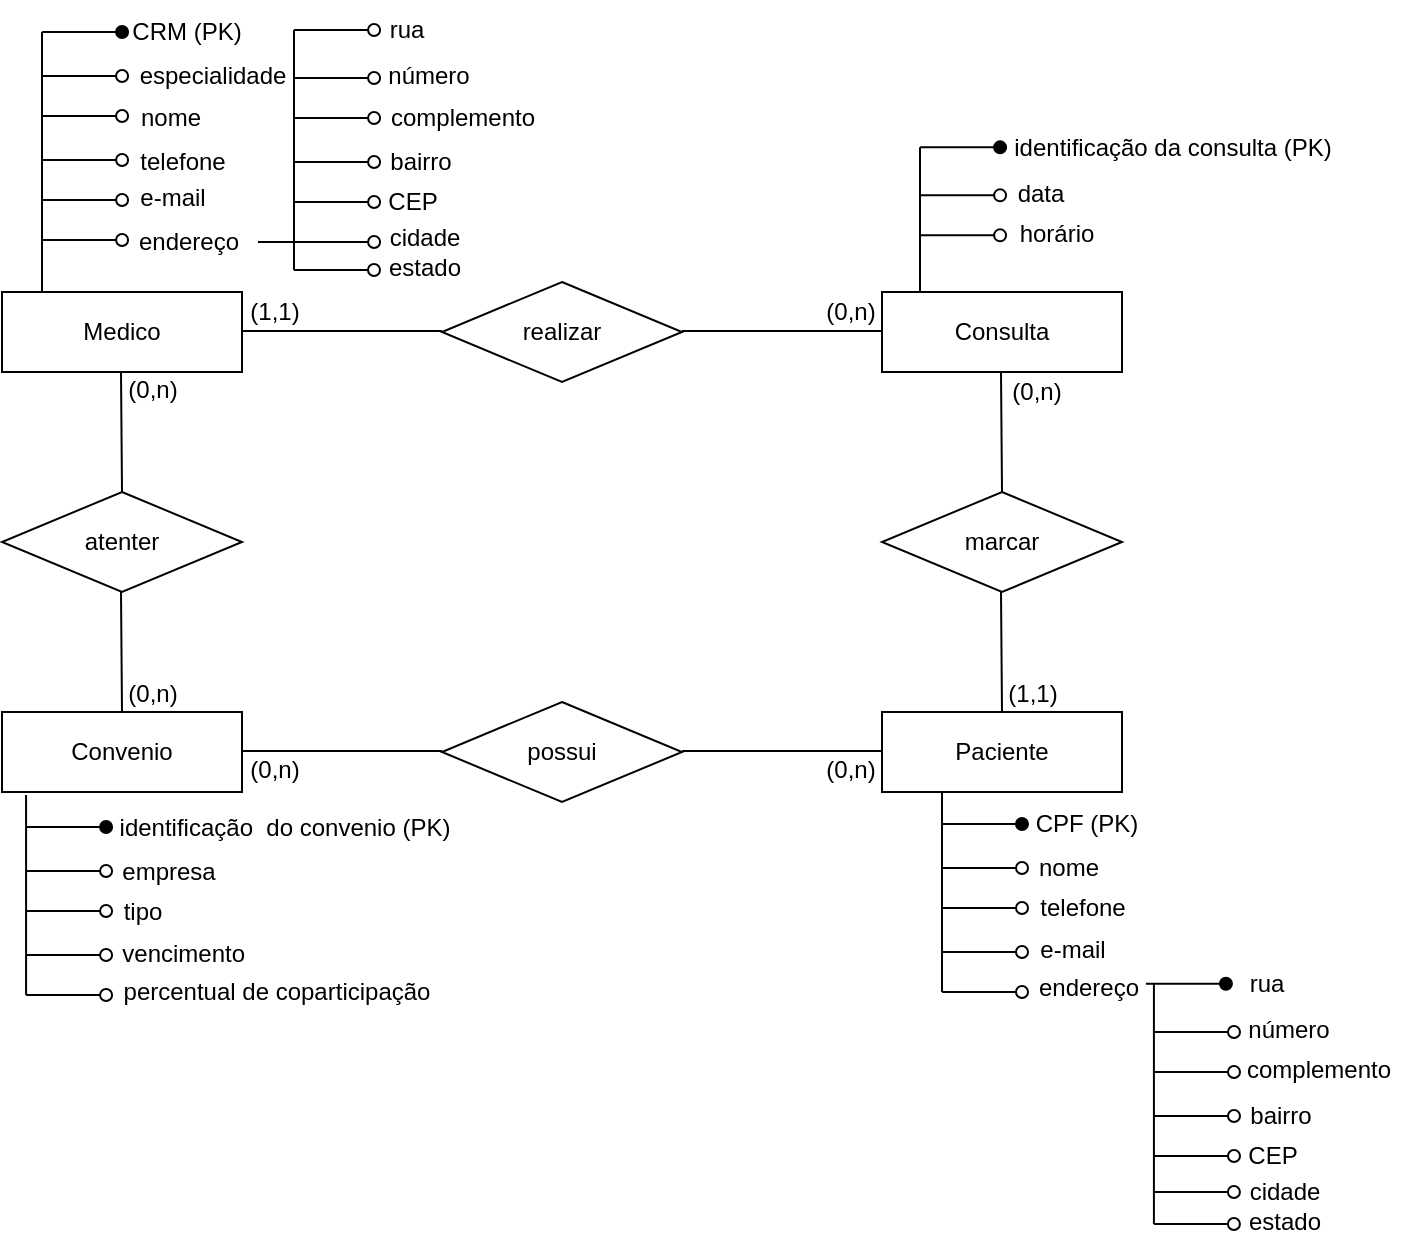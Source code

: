 <mxfile version="24.7.8">
  <diagram name="Página-1" id="bfxUe2o_Z46STegCqssy">
    <mxGraphModel dx="1008" dy="547" grid="1" gridSize="10" guides="1" tooltips="1" connect="1" arrows="1" fold="1" page="1" pageScale="1" pageWidth="827" pageHeight="1169" math="0" shadow="0">
      <root>
        <mxCell id="0" />
        <mxCell id="1" parent="0" />
        <mxCell id="PICA7tcWs6j3xRz3gB3K-1" value="Medico" style="rounded=0;whiteSpace=wrap;html=1;labelBackgroundColor=none;" vertex="1" parent="1">
          <mxGeometry x="270" y="418" width="120" height="40" as="geometry" />
        </mxCell>
        <mxCell id="PICA7tcWs6j3xRz3gB3K-2" value="Consulta" style="rounded=0;whiteSpace=wrap;html=1;labelBackgroundColor=none;" vertex="1" parent="1">
          <mxGeometry x="710" y="418" width="120" height="40" as="geometry" />
        </mxCell>
        <mxCell id="PICA7tcWs6j3xRz3gB3K-3" value="Paciente" style="rounded=0;whiteSpace=wrap;html=1;labelBackgroundColor=none;" vertex="1" parent="1">
          <mxGeometry x="710" y="628" width="120" height="40" as="geometry" />
        </mxCell>
        <mxCell id="PICA7tcWs6j3xRz3gB3K-4" value="Convenio" style="rounded=0;whiteSpace=wrap;html=1;labelBackgroundColor=none;" vertex="1" parent="1">
          <mxGeometry x="270" y="628" width="120" height="40" as="geometry" />
        </mxCell>
        <mxCell id="PICA7tcWs6j3xRz3gB3K-5" value="realizar" style="rhombus;whiteSpace=wrap;html=1;labelBackgroundColor=none;" vertex="1" parent="1">
          <mxGeometry x="490" y="413" width="120" height="50" as="geometry" />
        </mxCell>
        <mxCell id="PICA7tcWs6j3xRz3gB3K-6" value="marcar" style="rhombus;whiteSpace=wrap;html=1;labelBackgroundColor=none;" vertex="1" parent="1">
          <mxGeometry x="710" y="518" width="120" height="50" as="geometry" />
        </mxCell>
        <mxCell id="PICA7tcWs6j3xRz3gB3K-7" value="possui" style="rhombus;whiteSpace=wrap;html=1;labelBackgroundColor=none;" vertex="1" parent="1">
          <mxGeometry x="490" y="623" width="120" height="50" as="geometry" />
        </mxCell>
        <mxCell id="PICA7tcWs6j3xRz3gB3K-8" value="" style="endArrow=none;html=1;rounded=0;labelBackgroundColor=none;fontColor=default;" edge="1" parent="1">
          <mxGeometry width="50" height="50" relative="1" as="geometry">
            <mxPoint x="390" y="437.5" as="sourcePoint" />
            <mxPoint x="490" y="437.5" as="targetPoint" />
          </mxGeometry>
        </mxCell>
        <mxCell id="PICA7tcWs6j3xRz3gB3K-10" value="" style="endArrow=none;html=1;rounded=0;labelBackgroundColor=none;fontColor=default;" edge="1" parent="1">
          <mxGeometry width="50" height="50" relative="1" as="geometry">
            <mxPoint x="610" y="437.5" as="sourcePoint" />
            <mxPoint x="710" y="437.5" as="targetPoint" />
          </mxGeometry>
        </mxCell>
        <mxCell id="PICA7tcWs6j3xRz3gB3K-11" value="" style="endArrow=none;html=1;rounded=0;labelBackgroundColor=none;fontColor=default;" edge="1" parent="1">
          <mxGeometry width="50" height="50" relative="1" as="geometry">
            <mxPoint x="769.5" y="458" as="sourcePoint" />
            <mxPoint x="770" y="518" as="targetPoint" />
          </mxGeometry>
        </mxCell>
        <mxCell id="PICA7tcWs6j3xRz3gB3K-13" value="" style="endArrow=none;html=1;rounded=0;labelBackgroundColor=none;fontColor=default;" edge="1" parent="1">
          <mxGeometry width="50" height="50" relative="1" as="geometry">
            <mxPoint x="769.5" y="568" as="sourcePoint" />
            <mxPoint x="770" y="628" as="targetPoint" />
          </mxGeometry>
        </mxCell>
        <mxCell id="PICA7tcWs6j3xRz3gB3K-17" value="atenter" style="rhombus;whiteSpace=wrap;html=1;labelBackgroundColor=none;" vertex="1" parent="1">
          <mxGeometry x="270" y="518" width="120" height="50" as="geometry" />
        </mxCell>
        <mxCell id="PICA7tcWs6j3xRz3gB3K-18" value="" style="endArrow=none;html=1;rounded=0;labelBackgroundColor=none;fontColor=default;" edge="1" parent="1">
          <mxGeometry width="50" height="50" relative="1" as="geometry">
            <mxPoint x="329.5" y="458" as="sourcePoint" />
            <mxPoint x="330" y="518" as="targetPoint" />
          </mxGeometry>
        </mxCell>
        <mxCell id="PICA7tcWs6j3xRz3gB3K-19" value="" style="endArrow=none;html=1;rounded=0;labelBackgroundColor=none;fontColor=default;" edge="1" parent="1">
          <mxGeometry width="50" height="50" relative="1" as="geometry">
            <mxPoint x="329.5" y="568" as="sourcePoint" />
            <mxPoint x="330" y="628" as="targetPoint" />
          </mxGeometry>
        </mxCell>
        <mxCell id="PICA7tcWs6j3xRz3gB3K-20" value="" style="endArrow=none;html=1;rounded=0;labelBackgroundColor=none;fontColor=default;" edge="1" parent="1">
          <mxGeometry width="50" height="50" relative="1" as="geometry">
            <mxPoint x="390" y="647.5" as="sourcePoint" />
            <mxPoint x="490" y="647.5" as="targetPoint" />
          </mxGeometry>
        </mxCell>
        <mxCell id="PICA7tcWs6j3xRz3gB3K-21" value="" style="endArrow=none;html=1;rounded=0;labelBackgroundColor=none;fontColor=default;" edge="1" parent="1">
          <mxGeometry width="50" height="50" relative="1" as="geometry">
            <mxPoint x="610" y="647.5" as="sourcePoint" />
            <mxPoint x="710" y="647.5" as="targetPoint" />
          </mxGeometry>
        </mxCell>
        <mxCell id="PICA7tcWs6j3xRz3gB3K-22" value="" style="endArrow=oval;html=1;rounded=0;startArrow=none;startFill=0;endFill=1;" edge="1" parent="1">
          <mxGeometry width="50" height="50" relative="1" as="geometry">
            <mxPoint x="290.04" y="288" as="sourcePoint" />
            <mxPoint x="330.04" y="288" as="targetPoint" />
          </mxGeometry>
        </mxCell>
        <mxCell id="PICA7tcWs6j3xRz3gB3K-23" value="" style="endArrow=oval;html=1;rounded=0;startArrow=none;startFill=0;endFill=0;" edge="1" parent="1">
          <mxGeometry width="50" height="50" relative="1" as="geometry">
            <mxPoint x="290.04" y="310" as="sourcePoint" />
            <mxPoint x="330.04" y="310" as="targetPoint" />
          </mxGeometry>
        </mxCell>
        <mxCell id="PICA7tcWs6j3xRz3gB3K-24" value="" style="endArrow=oval;html=1;rounded=0;startArrow=none;startFill=0;endFill=0;" edge="1" parent="1">
          <mxGeometry width="50" height="50" relative="1" as="geometry">
            <mxPoint x="290.04" y="330" as="sourcePoint" />
            <mxPoint x="330.04" y="330" as="targetPoint" />
          </mxGeometry>
        </mxCell>
        <mxCell id="PICA7tcWs6j3xRz3gB3K-25" value="" style="endArrow=oval;html=1;rounded=0;startArrow=none;startFill=0;endFill=0;" edge="1" parent="1">
          <mxGeometry width="50" height="50" relative="1" as="geometry">
            <mxPoint x="290.04" y="352" as="sourcePoint" />
            <mxPoint x="330.04" y="352" as="targetPoint" />
          </mxGeometry>
        </mxCell>
        <mxCell id="PICA7tcWs6j3xRz3gB3K-26" value="" style="endArrow=oval;html=1;rounded=0;startArrow=none;startFill=0;endFill=0;" edge="1" parent="1">
          <mxGeometry width="50" height="50" relative="1" as="geometry">
            <mxPoint x="290.04" y="372" as="sourcePoint" />
            <mxPoint x="330.04" y="372" as="targetPoint" />
          </mxGeometry>
        </mxCell>
        <mxCell id="PICA7tcWs6j3xRz3gB3K-27" value="" style="endArrow=oval;html=1;rounded=0;startArrow=none;startFill=0;endFill=0;" edge="1" parent="1">
          <mxGeometry width="50" height="50" relative="1" as="geometry">
            <mxPoint x="290.04" y="392" as="sourcePoint" />
            <mxPoint x="330.04" y="392" as="targetPoint" />
          </mxGeometry>
        </mxCell>
        <mxCell id="PICA7tcWs6j3xRz3gB3K-28" value="" style="endArrow=none;html=1;rounded=0;exitX=0.333;exitY=0;exitDx=0;exitDy=0;exitPerimeter=0;" edge="1" parent="1">
          <mxGeometry width="50" height="50" relative="1" as="geometry">
            <mxPoint x="290" y="418" as="sourcePoint" />
            <mxPoint x="290" y="288" as="targetPoint" />
          </mxGeometry>
        </mxCell>
        <mxCell id="PICA7tcWs6j3xRz3gB3K-29" value="CRM (PK)" style="text;html=1;align=center;verticalAlign=middle;resizable=0;points=[];autosize=1;strokeColor=none;fillColor=none;" vertex="1" parent="1">
          <mxGeometry x="322.04" y="273" width="80" height="30" as="geometry" />
        </mxCell>
        <mxCell id="PICA7tcWs6j3xRz3gB3K-30" value="especialidade" style="text;html=1;align=center;verticalAlign=middle;resizable=0;points=[];autosize=1;strokeColor=none;fillColor=none;" vertex="1" parent="1">
          <mxGeometry x="325.04" y="295" width="100" height="30" as="geometry" />
        </mxCell>
        <mxCell id="PICA7tcWs6j3xRz3gB3K-31" value="nome" style="text;html=1;align=center;verticalAlign=middle;resizable=0;points=[];autosize=1;strokeColor=none;fillColor=none;" vertex="1" parent="1">
          <mxGeometry x="329.04" y="316" width="50" height="30" as="geometry" />
        </mxCell>
        <mxCell id="PICA7tcWs6j3xRz3gB3K-32" value="telefone" style="text;html=1;align=center;verticalAlign=middle;resizable=0;points=[];autosize=1;strokeColor=none;fillColor=none;" vertex="1" parent="1">
          <mxGeometry x="325" y="338" width="70" height="30" as="geometry" />
        </mxCell>
        <mxCell id="PICA7tcWs6j3xRz3gB3K-33" value="e-mail" style="text;html=1;align=center;verticalAlign=middle;resizable=0;points=[];autosize=1;strokeColor=none;fillColor=none;" vertex="1" parent="1">
          <mxGeometry x="325.04" y="356" width="60" height="30" as="geometry" />
        </mxCell>
        <mxCell id="PICA7tcWs6j3xRz3gB3K-34" value="endereço" style="text;html=1;align=center;verticalAlign=middle;resizable=0;points=[];autosize=1;strokeColor=none;fillColor=none;" vertex="1" parent="1">
          <mxGeometry x="328" y="378" width="70" height="30" as="geometry" />
        </mxCell>
        <mxCell id="PICA7tcWs6j3xRz3gB3K-35" value="" style="endArrow=oval;html=1;rounded=0;startArrow=none;startFill=0;endFill=0;" edge="1" parent="1">
          <mxGeometry width="50" height="50" relative="1" as="geometry">
            <mxPoint x="416.04" y="287" as="sourcePoint" />
            <mxPoint x="456.04" y="287" as="targetPoint" />
          </mxGeometry>
        </mxCell>
        <mxCell id="PICA7tcWs6j3xRz3gB3K-36" value="" style="endArrow=oval;html=1;rounded=0;startArrow=none;startFill=0;endFill=0;" edge="1" parent="1">
          <mxGeometry width="50" height="50" relative="1" as="geometry">
            <mxPoint x="416.04" y="311" as="sourcePoint" />
            <mxPoint x="456.04" y="311" as="targetPoint" />
          </mxGeometry>
        </mxCell>
        <mxCell id="PICA7tcWs6j3xRz3gB3K-37" value="" style="endArrow=oval;html=1;rounded=0;startArrow=none;startFill=0;endFill=0;" edge="1" parent="1">
          <mxGeometry width="50" height="50" relative="1" as="geometry">
            <mxPoint x="416.04" y="331" as="sourcePoint" />
            <mxPoint x="456.04" y="331" as="targetPoint" />
          </mxGeometry>
        </mxCell>
        <mxCell id="PICA7tcWs6j3xRz3gB3K-38" value="" style="endArrow=oval;html=1;rounded=0;startArrow=none;startFill=0;endFill=0;" edge="1" parent="1">
          <mxGeometry width="50" height="50" relative="1" as="geometry">
            <mxPoint x="416.04" y="353" as="sourcePoint" />
            <mxPoint x="456.04" y="353" as="targetPoint" />
          </mxGeometry>
        </mxCell>
        <mxCell id="PICA7tcWs6j3xRz3gB3K-39" value="" style="endArrow=oval;html=1;rounded=0;startArrow=none;startFill=0;endFill=0;" edge="1" parent="1">
          <mxGeometry width="50" height="50" relative="1" as="geometry">
            <mxPoint x="416.04" y="373" as="sourcePoint" />
            <mxPoint x="456.04" y="373" as="targetPoint" />
          </mxGeometry>
        </mxCell>
        <mxCell id="PICA7tcWs6j3xRz3gB3K-40" value="" style="endArrow=oval;html=1;rounded=0;startArrow=none;startFill=0;endFill=0;" edge="1" parent="1" source="PICA7tcWs6j3xRz3gB3K-34">
          <mxGeometry width="50" height="50" relative="1" as="geometry">
            <mxPoint x="416.04" y="393" as="sourcePoint" />
            <mxPoint x="456.04" y="393" as="targetPoint" />
          </mxGeometry>
        </mxCell>
        <mxCell id="PICA7tcWs6j3xRz3gB3K-41" value="" style="endArrow=none;html=1;rounded=0;" edge="1" parent="1">
          <mxGeometry width="50" height="50" relative="1" as="geometry">
            <mxPoint x="416" y="407" as="sourcePoint" />
            <mxPoint x="416" y="287" as="targetPoint" />
          </mxGeometry>
        </mxCell>
        <mxCell id="PICA7tcWs6j3xRz3gB3K-42" value="rua" style="text;html=1;align=center;verticalAlign=middle;resizable=0;points=[];autosize=1;strokeColor=none;fillColor=none;" vertex="1" parent="1">
          <mxGeometry x="452.0" y="272" width="40" height="30" as="geometry" />
        </mxCell>
        <mxCell id="PICA7tcWs6j3xRz3gB3K-44" value="bairro" style="text;html=1;align=center;verticalAlign=middle;resizable=0;points=[];autosize=1;strokeColor=none;fillColor=none;" vertex="1" parent="1">
          <mxGeometry x="454" y="338" width="50" height="30" as="geometry" />
        </mxCell>
        <mxCell id="PICA7tcWs6j3xRz3gB3K-45" value="CEP" style="text;html=1;align=center;verticalAlign=middle;resizable=0;points=[];autosize=1;strokeColor=none;fillColor=none;" vertex="1" parent="1">
          <mxGeometry x="450.0" y="358" width="50" height="30" as="geometry" />
        </mxCell>
        <mxCell id="PICA7tcWs6j3xRz3gB3K-46" value="cidade" style="text;html=1;align=center;verticalAlign=middle;resizable=0;points=[];autosize=1;strokeColor=none;fillColor=none;" vertex="1" parent="1">
          <mxGeometry x="451" y="376" width="60" height="30" as="geometry" />
        </mxCell>
        <mxCell id="PICA7tcWs6j3xRz3gB3K-49" value="número" style="text;html=1;align=center;verticalAlign=middle;resizable=0;points=[];autosize=1;strokeColor=none;fillColor=none;" vertex="1" parent="1">
          <mxGeometry x="453.0" y="295" width="60" height="30" as="geometry" />
        </mxCell>
        <mxCell id="PICA7tcWs6j3xRz3gB3K-50" value="complemento" style="text;html=1;align=center;verticalAlign=middle;resizable=0;points=[];autosize=1;strokeColor=none;fillColor=none;" vertex="1" parent="1">
          <mxGeometry x="450.0" y="316" width="100" height="30" as="geometry" />
        </mxCell>
        <mxCell id="PICA7tcWs6j3xRz3gB3K-51" value="" style="endArrow=oval;html=1;rounded=0;startArrow=none;startFill=0;endFill=0;" edge="1" parent="1">
          <mxGeometry width="50" height="50" relative="1" as="geometry">
            <mxPoint x="416.0" y="407" as="sourcePoint" />
            <mxPoint x="456.0" y="407" as="targetPoint" />
          </mxGeometry>
        </mxCell>
        <mxCell id="PICA7tcWs6j3xRz3gB3K-52" value="estado" style="text;html=1;align=center;verticalAlign=middle;resizable=0;points=[];autosize=1;strokeColor=none;fillColor=none;" vertex="1" parent="1">
          <mxGeometry x="451" y="391" width="60" height="30" as="geometry" />
        </mxCell>
        <mxCell id="PICA7tcWs6j3xRz3gB3K-53" value="" style="endArrow=oval;html=1;rounded=0;startArrow=none;startFill=0;endFill=1;" edge="1" parent="1">
          <mxGeometry width="50" height="50" relative="1" as="geometry">
            <mxPoint x="740" y="684" as="sourcePoint" />
            <mxPoint x="780" y="684" as="targetPoint" />
          </mxGeometry>
        </mxCell>
        <mxCell id="PICA7tcWs6j3xRz3gB3K-54" value="" style="endArrow=oval;html=1;rounded=0;startArrow=none;startFill=0;endFill=0;" edge="1" parent="1">
          <mxGeometry width="50" height="50" relative="1" as="geometry">
            <mxPoint x="740" y="706" as="sourcePoint" />
            <mxPoint x="780" y="706" as="targetPoint" />
          </mxGeometry>
        </mxCell>
        <mxCell id="PICA7tcWs6j3xRz3gB3K-55" value="" style="endArrow=oval;html=1;rounded=0;startArrow=none;startFill=0;endFill=0;" edge="1" parent="1">
          <mxGeometry width="50" height="50" relative="1" as="geometry">
            <mxPoint x="740" y="726" as="sourcePoint" />
            <mxPoint x="780" y="726" as="targetPoint" />
          </mxGeometry>
        </mxCell>
        <mxCell id="PICA7tcWs6j3xRz3gB3K-56" value="" style="endArrow=oval;html=1;rounded=0;startArrow=none;startFill=0;endFill=0;" edge="1" parent="1">
          <mxGeometry width="50" height="50" relative="1" as="geometry">
            <mxPoint x="740" y="748" as="sourcePoint" />
            <mxPoint x="780" y="748" as="targetPoint" />
          </mxGeometry>
        </mxCell>
        <mxCell id="PICA7tcWs6j3xRz3gB3K-57" value="" style="endArrow=oval;html=1;rounded=0;startArrow=none;startFill=0;endFill=0;" edge="1" parent="1">
          <mxGeometry width="50" height="50" relative="1" as="geometry">
            <mxPoint x="740" y="768" as="sourcePoint" />
            <mxPoint x="780" y="768" as="targetPoint" />
          </mxGeometry>
        </mxCell>
        <mxCell id="PICA7tcWs6j3xRz3gB3K-59" value="CPF (PK)" style="text;html=1;align=center;verticalAlign=middle;resizable=0;points=[];autosize=1;strokeColor=none;fillColor=none;" vertex="1" parent="1">
          <mxGeometry x="777" y="669" width="70" height="30" as="geometry" />
        </mxCell>
        <mxCell id="PICA7tcWs6j3xRz3gB3K-61" value="telefone" style="text;html=1;align=center;verticalAlign=middle;resizable=0;points=[];autosize=1;strokeColor=none;fillColor=none;" vertex="1" parent="1">
          <mxGeometry x="774.96" y="711" width="70" height="30" as="geometry" />
        </mxCell>
        <mxCell id="PICA7tcWs6j3xRz3gB3K-62" value="e-mail" style="text;html=1;align=center;verticalAlign=middle;resizable=0;points=[];autosize=1;strokeColor=none;fillColor=none;" vertex="1" parent="1">
          <mxGeometry x="775" y="732" width="60" height="30" as="geometry" />
        </mxCell>
        <mxCell id="PICA7tcWs6j3xRz3gB3K-63" value="endereço" style="text;html=1;align=center;verticalAlign=middle;resizable=0;points=[];autosize=1;strokeColor=none;fillColor=none;" vertex="1" parent="1">
          <mxGeometry x="777.96" y="751" width="70" height="30" as="geometry" />
        </mxCell>
        <mxCell id="PICA7tcWs6j3xRz3gB3K-64" value="" style="endArrow=none;html=1;rounded=0;" edge="1" parent="1">
          <mxGeometry width="50" height="50" relative="1" as="geometry">
            <mxPoint x="740" y="768" as="sourcePoint" />
            <mxPoint x="740" y="668" as="targetPoint" />
          </mxGeometry>
        </mxCell>
        <mxCell id="PICA7tcWs6j3xRz3gB3K-65" value="nome" style="text;html=1;align=center;verticalAlign=middle;resizable=0;points=[];autosize=1;strokeColor=none;fillColor=none;" vertex="1" parent="1">
          <mxGeometry x="777.96" y="691" width="50" height="30" as="geometry" />
        </mxCell>
        <mxCell id="PICA7tcWs6j3xRz3gB3K-66" value="" style="endArrow=oval;html=1;rounded=0;startArrow=none;startFill=0;endFill=1;" edge="1" parent="1">
          <mxGeometry width="50" height="50" relative="1" as="geometry">
            <mxPoint x="841.96" y="763.86" as="sourcePoint" />
            <mxPoint x="881.96" y="763.86" as="targetPoint" />
          </mxGeometry>
        </mxCell>
        <mxCell id="PICA7tcWs6j3xRz3gB3K-67" value="" style="endArrow=oval;html=1;rounded=0;startArrow=none;startFill=0;endFill=0;" edge="1" parent="1">
          <mxGeometry width="50" height="50" relative="1" as="geometry">
            <mxPoint x="846" y="788" as="sourcePoint" />
            <mxPoint x="886" y="788" as="targetPoint" />
          </mxGeometry>
        </mxCell>
        <mxCell id="PICA7tcWs6j3xRz3gB3K-68" value="" style="endArrow=oval;html=1;rounded=0;startArrow=none;startFill=0;endFill=0;" edge="1" parent="1">
          <mxGeometry width="50" height="50" relative="1" as="geometry">
            <mxPoint x="846" y="808" as="sourcePoint" />
            <mxPoint x="886" y="808" as="targetPoint" />
          </mxGeometry>
        </mxCell>
        <mxCell id="PICA7tcWs6j3xRz3gB3K-69" value="" style="endArrow=oval;html=1;rounded=0;startArrow=none;startFill=0;endFill=0;" edge="1" parent="1">
          <mxGeometry width="50" height="50" relative="1" as="geometry">
            <mxPoint x="846" y="830" as="sourcePoint" />
            <mxPoint x="886" y="830" as="targetPoint" />
          </mxGeometry>
        </mxCell>
        <mxCell id="PICA7tcWs6j3xRz3gB3K-70" value="" style="endArrow=oval;html=1;rounded=0;startArrow=none;startFill=0;endFill=0;" edge="1" parent="1">
          <mxGeometry width="50" height="50" relative="1" as="geometry">
            <mxPoint x="846" y="850" as="sourcePoint" />
            <mxPoint x="886" y="850" as="targetPoint" />
          </mxGeometry>
        </mxCell>
        <mxCell id="PICA7tcWs6j3xRz3gB3K-72" value="" style="endArrow=none;html=1;rounded=0;" edge="1" parent="1">
          <mxGeometry width="50" height="50" relative="1" as="geometry">
            <mxPoint x="845.96" y="884" as="sourcePoint" />
            <mxPoint x="845.96" y="764" as="targetPoint" />
          </mxGeometry>
        </mxCell>
        <mxCell id="PICA7tcWs6j3xRz3gB3K-73" value="rua" style="text;html=1;align=center;verticalAlign=middle;resizable=0;points=[];autosize=1;strokeColor=none;fillColor=none;" vertex="1" parent="1">
          <mxGeometry x="881.96" y="749" width="40" height="30" as="geometry" />
        </mxCell>
        <mxCell id="PICA7tcWs6j3xRz3gB3K-74" value="bairro" style="text;html=1;align=center;verticalAlign=middle;resizable=0;points=[];autosize=1;strokeColor=none;fillColor=none;" vertex="1" parent="1">
          <mxGeometry x="883.96" y="815" width="50" height="30" as="geometry" />
        </mxCell>
        <mxCell id="PICA7tcWs6j3xRz3gB3K-75" value="CEP" style="text;html=1;align=center;verticalAlign=middle;resizable=0;points=[];autosize=1;strokeColor=none;fillColor=none;" vertex="1" parent="1">
          <mxGeometry x="879.96" y="835" width="50" height="30" as="geometry" />
        </mxCell>
        <mxCell id="PICA7tcWs6j3xRz3gB3K-76" value="cidade" style="text;html=1;align=center;verticalAlign=middle;resizable=0;points=[];autosize=1;strokeColor=none;fillColor=none;" vertex="1" parent="1">
          <mxGeometry x="880.96" y="853" width="60" height="30" as="geometry" />
        </mxCell>
        <mxCell id="PICA7tcWs6j3xRz3gB3K-77" value="número" style="text;html=1;align=center;verticalAlign=middle;resizable=0;points=[];autosize=1;strokeColor=none;fillColor=none;" vertex="1" parent="1">
          <mxGeometry x="882.96" y="772" width="60" height="30" as="geometry" />
        </mxCell>
        <mxCell id="PICA7tcWs6j3xRz3gB3K-78" value="" style="endArrow=oval;html=1;rounded=0;startArrow=none;startFill=0;endFill=0;" edge="1" parent="1">
          <mxGeometry width="50" height="50" relative="1" as="geometry">
            <mxPoint x="845.96" y="884" as="sourcePoint" />
            <mxPoint x="885.96" y="884" as="targetPoint" />
          </mxGeometry>
        </mxCell>
        <mxCell id="PICA7tcWs6j3xRz3gB3K-79" value="estado" style="text;html=1;align=center;verticalAlign=middle;resizable=0;points=[];autosize=1;strokeColor=none;fillColor=none;" vertex="1" parent="1">
          <mxGeometry x="880.96" y="868" width="60" height="30" as="geometry" />
        </mxCell>
        <mxCell id="PICA7tcWs6j3xRz3gB3K-82" value="" style="endArrow=oval;html=1;rounded=0;startArrow=none;startFill=0;endFill=0;" edge="1" parent="1">
          <mxGeometry width="50" height="50" relative="1" as="geometry">
            <mxPoint x="845.96" y="868" as="sourcePoint" />
            <mxPoint x="885.96" y="868" as="targetPoint" />
          </mxGeometry>
        </mxCell>
        <mxCell id="PICA7tcWs6j3xRz3gB3K-83" value="complemento" style="text;html=1;align=center;verticalAlign=middle;resizable=0;points=[];autosize=1;strokeColor=none;fillColor=none;" vertex="1" parent="1">
          <mxGeometry x="878" y="792" width="100" height="30" as="geometry" />
        </mxCell>
        <mxCell id="PICA7tcWs6j3xRz3gB3K-84" value="(1,1)" style="text;html=1;align=center;verticalAlign=middle;resizable=0;points=[];autosize=1;strokeColor=none;fillColor=none;" vertex="1" parent="1">
          <mxGeometry x="381.04" y="413" width="50" height="30" as="geometry" />
        </mxCell>
        <mxCell id="PICA7tcWs6j3xRz3gB3K-86" value="(0,n)" style="text;html=1;align=center;verticalAlign=middle;resizable=0;points=[];autosize=1;strokeColor=none;fillColor=none;" vertex="1" parent="1">
          <mxGeometry x="762" y="453" width="50" height="30" as="geometry" />
        </mxCell>
        <mxCell id="PICA7tcWs6j3xRz3gB3K-88" value="(0,n)" style="text;html=1;align=center;verticalAlign=middle;resizable=0;points=[];autosize=1;strokeColor=none;fillColor=none;" vertex="1" parent="1">
          <mxGeometry x="669" y="642" width="50" height="30" as="geometry" />
        </mxCell>
        <mxCell id="PICA7tcWs6j3xRz3gB3K-89" value="(0,n)" style="text;html=1;align=center;verticalAlign=middle;resizable=0;points=[];autosize=1;strokeColor=none;fillColor=none;" vertex="1" parent="1">
          <mxGeometry x="381.04" y="642" width="50" height="30" as="geometry" />
        </mxCell>
        <mxCell id="PICA7tcWs6j3xRz3gB3K-91" value="(0,n)" style="text;html=1;align=center;verticalAlign=middle;resizable=0;points=[];autosize=1;strokeColor=none;fillColor=none;" vertex="1" parent="1">
          <mxGeometry x="669" y="413" width="50" height="30" as="geometry" />
        </mxCell>
        <mxCell id="PICA7tcWs6j3xRz3gB3K-92" value="(1,1)" style="text;html=1;align=center;verticalAlign=middle;resizable=0;points=[];autosize=1;strokeColor=none;fillColor=none;" vertex="1" parent="1">
          <mxGeometry x="760" y="604" width="50" height="30" as="geometry" />
        </mxCell>
        <mxCell id="PICA7tcWs6j3xRz3gB3K-94" value="(0,n)" style="text;html=1;align=center;verticalAlign=middle;resizable=0;points=[];autosize=1;strokeColor=none;fillColor=none;" vertex="1" parent="1">
          <mxGeometry x="320" y="604" width="50" height="30" as="geometry" />
        </mxCell>
        <mxCell id="PICA7tcWs6j3xRz3gB3K-95" value="(0,n)" style="text;html=1;align=center;verticalAlign=middle;resizable=0;points=[];autosize=1;strokeColor=none;fillColor=none;" vertex="1" parent="1">
          <mxGeometry x="320" y="452" width="50" height="30" as="geometry" />
        </mxCell>
        <mxCell id="PICA7tcWs6j3xRz3gB3K-97" value="" style="endArrow=oval;html=1;rounded=0;startArrow=none;startFill=0;endFill=1;" edge="1" parent="1">
          <mxGeometry width="50" height="50" relative="1" as="geometry">
            <mxPoint x="729.04" y="345.67" as="sourcePoint" />
            <mxPoint x="769.04" y="345.67" as="targetPoint" />
          </mxGeometry>
        </mxCell>
        <mxCell id="PICA7tcWs6j3xRz3gB3K-98" value="" style="endArrow=oval;html=1;rounded=0;startArrow=none;startFill=0;endFill=0;" edge="1" parent="1">
          <mxGeometry width="50" height="50" relative="1" as="geometry">
            <mxPoint x="729.04" y="369.67" as="sourcePoint" />
            <mxPoint x="769.04" y="369.67" as="targetPoint" />
          </mxGeometry>
        </mxCell>
        <mxCell id="PICA7tcWs6j3xRz3gB3K-99" value="" style="endArrow=oval;html=1;rounded=0;startArrow=none;startFill=0;endFill=0;" edge="1" parent="1">
          <mxGeometry width="50" height="50" relative="1" as="geometry">
            <mxPoint x="729.04" y="389.67" as="sourcePoint" />
            <mxPoint x="769.04" y="389.67" as="targetPoint" />
          </mxGeometry>
        </mxCell>
        <mxCell id="PICA7tcWs6j3xRz3gB3K-103" value="" style="endArrow=none;html=1;rounded=0;" edge="1" parent="1">
          <mxGeometry width="50" height="50" relative="1" as="geometry">
            <mxPoint x="729" y="418" as="sourcePoint" />
            <mxPoint x="729" y="345.67" as="targetPoint" />
          </mxGeometry>
        </mxCell>
        <mxCell id="PICA7tcWs6j3xRz3gB3K-104" value="identificação da consulta (PK)" style="text;html=1;align=center;verticalAlign=middle;resizable=0;points=[];autosize=1;strokeColor=none;fillColor=none;" vertex="1" parent="1">
          <mxGeometry x="765" y="330.67" width="180" height="30" as="geometry" />
        </mxCell>
        <mxCell id="PICA7tcWs6j3xRz3gB3K-108" value="data" style="text;html=1;align=center;verticalAlign=middle;resizable=0;points=[];autosize=1;strokeColor=none;fillColor=none;" vertex="1" parent="1">
          <mxGeometry x="764" y="353.67" width="50" height="30" as="geometry" />
        </mxCell>
        <mxCell id="PICA7tcWs6j3xRz3gB3K-109" value="horário" style="text;html=1;align=center;verticalAlign=middle;resizable=0;points=[];autosize=1;strokeColor=none;fillColor=none;" vertex="1" parent="1">
          <mxGeometry x="767" y="373.67" width="60" height="30" as="geometry" />
        </mxCell>
        <mxCell id="PICA7tcWs6j3xRz3gB3K-111" value="" style="endArrow=oval;html=1;rounded=0;startArrow=none;startFill=0;endFill=1;" edge="1" parent="1">
          <mxGeometry width="50" height="50" relative="1" as="geometry">
            <mxPoint x="282.04" y="685.5" as="sourcePoint" />
            <mxPoint x="322.04" y="685.5" as="targetPoint" />
          </mxGeometry>
        </mxCell>
        <mxCell id="PICA7tcWs6j3xRz3gB3K-112" value="" style="endArrow=oval;html=1;rounded=0;startArrow=none;startFill=0;endFill=0;" edge="1" parent="1">
          <mxGeometry width="50" height="50" relative="1" as="geometry">
            <mxPoint x="282.04" y="707.5" as="sourcePoint" />
            <mxPoint x="322.04" y="707.5" as="targetPoint" />
          </mxGeometry>
        </mxCell>
        <mxCell id="PICA7tcWs6j3xRz3gB3K-113" value="" style="endArrow=oval;html=1;rounded=0;startArrow=none;startFill=0;endFill=0;" edge="1" parent="1">
          <mxGeometry width="50" height="50" relative="1" as="geometry">
            <mxPoint x="282.04" y="727.5" as="sourcePoint" />
            <mxPoint x="322.04" y="727.5" as="targetPoint" />
          </mxGeometry>
        </mxCell>
        <mxCell id="PICA7tcWs6j3xRz3gB3K-114" value="" style="endArrow=oval;html=1;rounded=0;startArrow=none;startFill=0;endFill=0;" edge="1" parent="1">
          <mxGeometry width="50" height="50" relative="1" as="geometry">
            <mxPoint x="282.04" y="749.5" as="sourcePoint" />
            <mxPoint x="322.04" y="749.5" as="targetPoint" />
          </mxGeometry>
        </mxCell>
        <mxCell id="PICA7tcWs6j3xRz3gB3K-115" value="" style="endArrow=oval;html=1;rounded=0;startArrow=none;startFill=0;endFill=0;" edge="1" parent="1">
          <mxGeometry width="50" height="50" relative="1" as="geometry">
            <mxPoint x="282.04" y="769.5" as="sourcePoint" />
            <mxPoint x="322.04" y="769.5" as="targetPoint" />
          </mxGeometry>
        </mxCell>
        <mxCell id="PICA7tcWs6j3xRz3gB3K-116" value="identificação&amp;nbsp; do convenio (PK)" style="text;html=1;align=center;verticalAlign=middle;resizable=0;points=[];autosize=1;strokeColor=none;fillColor=none;" vertex="1" parent="1">
          <mxGeometry x="316" y="670.5" width="190" height="30" as="geometry" />
        </mxCell>
        <mxCell id="PICA7tcWs6j3xRz3gB3K-117" value="tipo" style="text;html=1;align=center;verticalAlign=middle;resizable=0;points=[];autosize=1;strokeColor=none;fillColor=none;" vertex="1" parent="1">
          <mxGeometry x="320.0" y="712.5" width="40" height="30" as="geometry" />
        </mxCell>
        <mxCell id="PICA7tcWs6j3xRz3gB3K-118" value="vencimento&amp;nbsp;" style="text;html=1;align=center;verticalAlign=middle;resizable=0;points=[];autosize=1;strokeColor=none;fillColor=none;" vertex="1" parent="1">
          <mxGeometry x="317.04" y="733.5" width="90" height="30" as="geometry" />
        </mxCell>
        <mxCell id="PICA7tcWs6j3xRz3gB3K-119" value="percentual de coparticipação" style="text;html=1;align=center;verticalAlign=middle;resizable=0;points=[];autosize=1;strokeColor=none;fillColor=none;" vertex="1" parent="1">
          <mxGeometry x="317.0" y="752.5" width="180" height="30" as="geometry" />
        </mxCell>
        <mxCell id="PICA7tcWs6j3xRz3gB3K-120" value="" style="endArrow=none;html=1;rounded=0;" edge="1" parent="1">
          <mxGeometry width="50" height="50" relative="1" as="geometry">
            <mxPoint x="282.04" y="769.5" as="sourcePoint" />
            <mxPoint x="282.04" y="669.5" as="targetPoint" />
          </mxGeometry>
        </mxCell>
        <mxCell id="PICA7tcWs6j3xRz3gB3K-121" value="empresa" style="text;html=1;align=center;verticalAlign=middle;resizable=0;points=[];autosize=1;strokeColor=none;fillColor=none;" vertex="1" parent="1">
          <mxGeometry x="318.0" y="692.5" width="70" height="30" as="geometry" />
        </mxCell>
      </root>
    </mxGraphModel>
  </diagram>
</mxfile>
